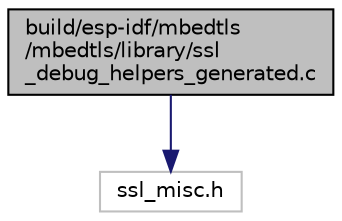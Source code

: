 digraph "build/esp-idf/mbedtls/mbedtls/library/ssl_debug_helpers_generated.c"
{
 // LATEX_PDF_SIZE
  edge [fontname="Helvetica",fontsize="10",labelfontname="Helvetica",labelfontsize="10"];
  node [fontname="Helvetica",fontsize="10",shape=record];
  Node1 [label="build/esp-idf/mbedtls\l/mbedtls/library/ssl\l_debug_helpers_generated.c",height=0.2,width=0.4,color="black", fillcolor="grey75", style="filled", fontcolor="black",tooltip="Automatically generated helper functions for debugging."];
  Node1 -> Node2 [color="midnightblue",fontsize="10",style="solid",fontname="Helvetica"];
  Node2 [label="ssl_misc.h",height=0.2,width=0.4,color="grey75", fillcolor="white", style="filled",tooltip=" "];
}
